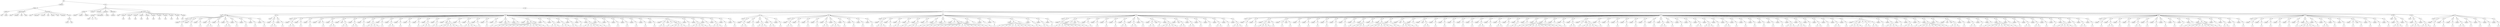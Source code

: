 digraph Tree {
	"t0" [label = "TEI"];
	"t1" [label = "teiHeader"];
	"t2" [label = "fileDesc"];
	"t3" [label = "titleStmt"];
	"t4" [label = "title"];
	"t5" [label = "author"];
	"t6" [label = "publicationStmt"];
	"t7" [label = "editor"];
	"t8" [label = "publisher"];
	"t9" [label = "idno"];
	"t10" [label = "rights"];
	"t11" [label = "SourceDesc"];
	"t12" [label = "genre"];
	"t13" [label = "inspiration"];
	"t14" [label = "structure"];
	"t15" [label = "type"];
	"t16" [label = "periode"];
	"t17" [label = "taille"];
	"t18" [label = "permalien"];
	"t19" [label = "sources"];
	"t20" [label = "source"];
	"t21" [label = "author"];
	"t22" [label = "text"];
	"t23" [label = "text"];
	"t24" [label = "front"];
	"t25" [label = "docTitle"];
	"t26" [label = "titlePart"];
	"t27" [label = "titlePart"];
	"t28" [label = "titlePart"];
	"t29" [label = "docDate"];
	"t30" [label = "docAuthor"];
	"t31" [label = "docImprint"];
	"t32" [label = "privilege"];
	"t33" [label = "head"];
	"t34" [label = "p"];
	"t35" [label = "p"];
	"t36" [label = "acheveImprime"];
	"t37" [label = "printer"];
	"t38" [label = "performance"];
	"t39" [label = "premiere"];
	"t40" [label = "castList"];
	"t41" [label = "head"];
	"t42" [label = "castItem"];
	"t43" [label = "role"];
	"t44" [label = "castItem"];
	"t45" [label = "role"];
	"t46" [label = "castItem"];
	"t47" [label = "role"];
	"t48" [label = "castItem"];
	"t49" [label = "role"];
	"t50" [label = "castItem"];
	"t51" [label = "role"];
	"t52" [label = "castItem"];
	"t53" [label = "role"];
	"t54" [label = "castItem"];
	"t55" [label = "role"];
	"t56" [label = "castItem"];
	"t57" [label = "role"];
	"t58" [label = "castItem"];
	"t59" [label = "role"];
	"t60" [label = "castItem"];
	"t61" [label = "role"];
	"t62" [label = "castItem"];
	"t63" [label = "role"];
	"t64" [label = "set"];
	"t65" [label = "body"];
	"t66" [label = "div1"];
	"t67" [label = "head"];
	"t68" [label = "div2"];
	"t69" [label = "head"];
	"t70" [label = "sp"];
	"t71" [label = "speaker"];
	"t72" [label = "p"];
	"t73" [label = "s"];
	"t74" [label = "sp"];
	"t75" [label = "speaker"];
	"t76" [label = "p"];
	"t77" [label = "s"];
	"t78" [label = "sp"];
	"t79" [label = "speaker"];
	"t80" [label = "p"];
	"t81" [label = "s"];
	"t82" [label = "sp"];
	"t83" [label = "speaker"];
	"t84" [label = "p"];
	"t85" [label = "s"];
	"t86" [label = "s"];
	"t87" [label = "sp"];
	"t88" [label = "speaker"];
	"t89" [label = "p"];
	"t90" [label = "s"];
	"t91" [label = "sp"];
	"t92" [label = "speaker"];
	"t93" [label = "p"];
	"t94" [label = "s"];
	"t95" [label = "s"];
	"t96" [label = "sp"];
	"t97" [label = "speaker"];
	"t98" [label = "p"];
	"t99" [label = "s"];
	"t100" [label = "sp"];
	"t101" [label = "speaker"];
	"t102" [label = "p"];
	"t103" [label = "s"];
	"t104" [label = "sp"];
	"t105" [label = "speaker"];
	"t106" [label = "p"];
	"t107" [label = "s"];
	"t108" [label = "sp"];
	"t109" [label = "speaker"];
	"t110" [label = "p"];
	"t111" [label = "s"];
	"t112" [label = "div2"];
	"t113" [label = "head"];
	"t114" [label = "sp"];
	"t115" [label = "speaker"];
	"t116" [label = "p"];
	"t117" [label = "s"];
	"t118" [label = "s"];
	"t119" [label = "sp"];
	"t120" [label = "speaker"];
	"t121" [label = "p"];
	"t122" [label = "s"];
	"t123" [label = "div2"];
	"t124" [label = "head"];
	"t125" [label = "sp"];
	"t126" [label = "speaker"];
	"t127" [label = "p"];
	"t128" [label = "s"];
	"t129" [label = "s"];
	"t130" [label = "sp"];
	"t131" [label = "speaker"];
	"t132" [label = "p"];
	"t133" [label = "s"];
	"t134" [label = "sp"];
	"t135" [label = "speaker"];
	"t136" [label = "p"];
	"t137" [label = "s"];
	"t138" [label = "sp"];
	"t139" [label = "speaker"];
	"t140" [label = "note"];
	"t141" [label = "p"];
	"t142" [label = "s"];
	"t143" [label = "sp"];
	"t144" [label = "speaker"];
	"t145" [label = "p"];
	"t146" [label = "s"];
	"t147" [label = "s"];
	"t148" [label = "sp"];
	"t149" [label = "speaker"];
	"t150" [label = "note"];
	"t151" [label = "p"];
	"t152" [label = "s"];
	"t153" [label = "s"];
	"t154" [label = "sp"];
	"t155" [label = "speaker"];
	"t156" [label = "p"];
	"t157" [label = "s"];
	"t158" [label = "s"];
	"t159" [label = "sp"];
	"t160" [label = "speaker"];
	"t161" [label = "p"];
	"t162" [label = "s"];
	"t163" [label = "sp"];
	"t164" [label = "speaker"];
	"t165" [label = "p"];
	"t166" [label = "s"];
	"t167" [label = "s"];
	"t168" [label = "s"];
	"t169" [label = "s"];
	"t170" [label = "sp"];
	"t171" [label = "speaker"];
	"t172" [label = "p"];
	"t173" [label = "s"];
	"t174" [label = "sp"];
	"t175" [label = "speaker"];
	"t176" [label = "p"];
	"t177" [label = "s"];
	"t178" [label = "s"];
	"t179" [label = "sp"];
	"t180" [label = "speaker"];
	"t181" [label = "p"];
	"t182" [label = "s"];
	"t183" [label = "sp"];
	"t184" [label = "speaker"];
	"t185" [label = "p"];
	"t186" [label = "s"];
	"t187" [label = "sp"];
	"t188" [label = "speaker"];
	"t189" [label = "p"];
	"t190" [label = "s"];
	"t191" [label = "sp"];
	"t192" [label = "speaker"];
	"t193" [label = "p"];
	"t194" [label = "s"];
	"t195" [label = "s"];
	"t196" [label = "s"];
	"t197" [label = "sp"];
	"t198" [label = "speaker"];
	"t199" [label = "p"];
	"t200" [label = "s"];
	"t201" [label = "s"];
	"t202" [label = "sp"];
	"t203" [label = "speaker"];
	"t204" [label = "note"];
	"t205" [label = "p"];
	"t206" [label = "s"];
	"t207" [label = "s"];
	"t208" [label = "s"];
	"t209" [label = "s"];
	"t210" [label = "s"];
	"t211" [label = "s"];
	"t212" [label = "sp"];
	"t213" [label = "speaker"];
	"t214" [label = "p"];
	"t215" [label = "s"];
	"t216" [label = "sp"];
	"t217" [label = "speaker"];
	"t218" [label = "p"];
	"t219" [label = "s"];
	"t220" [label = "s"];
	"t221" [label = "s"];
	"t222" [label = "s"];
	"t223" [label = "sp"];
	"t224" [label = "speaker"];
	"t225" [label = "p"];
	"t226" [label = "s"];
	"t227" [label = "sp"];
	"t228" [label = "speaker"];
	"t229" [label = "p"];
	"t230" [label = "s"];
	"t231" [label = "sp"];
	"t232" [label = "speaker"];
	"t233" [label = "p"];
	"t234" [label = "s"];
	"t235" [label = "sp"];
	"t236" [label = "speaker"];
	"t237" [label = "note"];
	"t238" [label = "p"];
	"t239" [label = "s"];
	"t240" [label = "s"];
	"t241" [label = "sp"];
	"t242" [label = "speaker"];
	"t243" [label = "p"];
	"t244" [label = "s"];
	"t245" [label = "s"];
	"t246" [label = "sp"];
	"t247" [label = "speaker"];
	"t248" [label = "note"];
	"t249" [label = "p"];
	"t250" [label = "s"];
	"t251" [label = "s"];
	"t252" [label = "s"];
	"t253" [label = "s"];
	"t254" [label = "s"];
	"t255" [label = "s"];
	"t256" [label = "s"];
	"t257" [label = "s"];
	"t258" [label = "s"];
	"t259" [label = "s"];
	"t260" [label = "s"];
	"t261" [label = "note"];
	"t262" [label = "sp"];
	"t263" [label = "speaker"];
	"t264" [label = "p"];
	"t265" [label = "s"];
	"t266" [label = "sp"];
	"t267" [label = "speaker"];
	"t268" [label = "p"];
	"t269" [label = "s"];
	"t270" [label = "s"];
	"t271" [label = "s"];
	"t272" [label = "sp"];
	"t273" [label = "speaker"];
	"t274" [label = "p"];
	"t275" [label = "s"];
	"t276" [label = "s"];
	"t277" [label = "s"];
	"t278" [label = "sp"];
	"t279" [label = "speaker"];
	"t280" [label = "p"];
	"t281" [label = "s"];
	"t282" [label = "s"];
	"t283" [label = "sp"];
	"t284" [label = "speaker"];
	"t285" [label = "p"];
	"t286" [label = "s"];
	"t287" [label = "sp"];
	"t288" [label = "speaker"];
	"t289" [label = "p"];
	"t290" [label = "s"];
	"t291" [label = "s"];
	"t292" [label = "s"];
	"t293" [label = "s"];
	"t294" [label = "s"];
	"t295" [label = "s"];
	"t296" [label = "sp"];
	"t297" [label = "speaker"];
	"t298" [label = "p"];
	"t299" [label = "s"];
	"t300" [label = "sp"];
	"t301" [label = "speaker"];
	"t302" [label = "p"];
	"t303" [label = "s"];
	"t304" [label = "sp"];
	"t305" [label = "speaker"];
	"t306" [label = "p"];
	"t307" [label = "s"];
	"t308" [label = "sp"];
	"t309" [label = "speaker"];
	"t310" [label = "p"];
	"t311" [label = "s"];
	"t312" [label = "sp"];
	"t313" [label = "speaker"];
	"t314" [label = "p"];
	"t315" [label = "s"];
	"t316" [label = "sp"];
	"t317" [label = "speaker"];
	"t318" [label = "p"];
	"t319" [label = "s"];
	"t320" [label = "sp"];
	"t321" [label = "speaker"];
	"t322" [label = "p"];
	"t323" [label = "s"];
	"t324" [label = "sp"];
	"t325" [label = "speaker"];
	"t326" [label = "p"];
	"t327" [label = "s"];
	"t328" [label = "s"];
	"t329" [label = "stage"];
	"t330" [label = "p"];
	"t331" [label = "s"];
	"t332" [label = "stage"];
	"t333" [label = "p"];
	"t334" [label = "s"];
	"t335" [label = "s"];
	"t336" [label = "s"];
	"t337" [label = "s"];
	"t338" [label = "s"];
	"t339" [label = "sp"];
	"t340" [label = "speaker"];
	"t341" [label = "p"];
	"t342" [label = "s"];
	"t343" [label = "sp"];
	"t344" [label = "speaker"];
	"t345" [label = "p"];
	"t346" [label = "s"];
	"t347" [label = "s"];
	"t348" [label = "s"];
	"t349" [label = "s"];
	"t350" [label = "s"];
	"t351" [label = "sp"];
	"t352" [label = "speaker"];
	"t353" [label = "p"];
	"t354" [label = "s"];
	"t355" [label = "sp"];
	"t356" [label = "speaker"];
	"t357" [label = "p"];
	"t358" [label = "s"];
	"t359" [label = "s"];
	"t360" [label = "s"];
	"t361" [label = "sp"];
	"t362" [label = "speaker"];
	"t363" [label = "p"];
	"t364" [label = "s"];
	"t365" [label = "sp"];
	"t366" [label = "speaker"];
	"t367" [label = "p"];
	"t368" [label = "s"];
	"t369" [label = "div2"];
	"t370" [label = "head"];
	"t371" [label = "sp"];
	"t372" [label = "speaker"];
	"t373" [label = "p"];
	"t374" [label = "s"];
	"t375" [label = "s"];
	"t376" [label = "sp"];
	"t377" [label = "speaker"];
	"t378" [label = "p"];
	"t379" [label = "s"];
	"t380" [label = "sp"];
	"t381" [label = "speaker"];
	"t382" [label = "p"];
	"t383" [label = "s"];
	"t384" [label = "s"];
	"t385" [label = "s"];
	"t386" [label = "sp"];
	"t387" [label = "speaker"];
	"t388" [label = "p"];
	"t389" [label = "s"];
	"t390" [label = "s"];
	"t391" [label = "sp"];
	"t392" [label = "speaker"];
	"t393" [label = "p"];
	"t394" [label = "s"];
	"t395" [label = "div2"];
	"t396" [label = "head"];
	"t397" [label = "sp"];
	"t398" [label = "speaker"];
	"t399" [label = "p"];
	"t400" [label = "s"];
	"t401" [label = "s"];
	"t402" [label = "sp"];
	"t403" [label = "speaker"];
	"t404" [label = "p"];
	"t405" [label = "s"];
	"t406" [label = "sp"];
	"t407" [label = "speaker"];
	"t408" [label = "p"];
	"t409" [label = "s"];
	"t410" [label = "sp"];
	"t411" [label = "speaker"];
	"t412" [label = "p"];
	"t413" [label = "s"];
	"t414" [label = "sp"];
	"t415" [label = "speaker"];
	"t416" [label = "p"];
	"t417" [label = "s"];
	"t418" [label = "s"];
	"t419" [label = "sp"];
	"t420" [label = "speaker"];
	"t421" [label = "p"];
	"t422" [label = "s"];
	"t423" [label = "s"];
	"t424" [label = "s"];
	"t425" [label = "sp"];
	"t426" [label = "speaker"];
	"t427" [label = "p"];
	"t428" [label = "s"];
	"t429" [label = "sp"];
	"t430" [label = "speaker"];
	"t431" [label = "p"];
	"t432" [label = "s"];
	"t433" [label = "sp"];
	"t434" [label = "speaker"];
	"t435" [label = "p"];
	"t436" [label = "s"];
	"t437" [label = "sp"];
	"t438" [label = "speaker"];
	"t439" [label = "p"];
	"t440" [label = "s"];
	"t441" [label = "div2"];
	"t442" [label = "head"];
	"t443" [label = "sp"];
	"t444" [label = "speaker"];
	"t445" [label = "p"];
	"t446" [label = "s"];
	"t447" [label = "s"];
	"t448" [label = "s"];
	"t449" [label = "sp"];
	"t450" [label = "speaker"];
	"t451" [label = "p"];
	"t452" [label = "s"];
	"t453" [label = "sp"];
	"t454" [label = "speaker"];
	"t455" [label = "p"];
	"t456" [label = "s"];
	"t457" [label = "s"];
	"t458" [label = "sp"];
	"t459" [label = "speaker"];
	"t460" [label = "p"];
	"t461" [label = "s"];
	"t462" [label = "s"];
	"t463" [label = "sp"];
	"t464" [label = "speaker"];
	"t465" [label = "p"];
	"t466" [label = "s"];
	"t467" [label = "s"];
	"t468" [label = "s"];
	"t469" [label = "sp"];
	"t470" [label = "speaker"];
	"t471" [label = "p"];
	"t472" [label = "s"];
	"t473" [label = "sp"];
	"t474" [label = "speaker"];
	"t475" [label = "p"];
	"t476" [label = "s"];
	"t477" [label = "s"];
	"t478" [label = "sp"];
	"t479" [label = "speaker"];
	"t480" [label = "p"];
	"t481" [label = "s"];
	"t482" [label = "s"];
	"t483" [label = "sp"];
	"t484" [label = "speaker"];
	"t485" [label = "p"];
	"t486" [label = "s"];
	"t487" [label = "stage"];
	"t488" [label = "p"];
	"t489" [label = "s"];
	"t490" [label = "s"];
	"t491" [label = "s"];
	"t492" [label = "s"];
	"t493" [label = "s"];
	"t494" [label = "s"];
	"t495" [label = "s"];
	"t496" [label = "s"];
	"t497" [label = "s"];
	"t498" [label = "s"];
	"t499" [label = "s"];
	"t500" [label = "s"];
	"t501" [label = "s"];
	"t502" [label = "sp"];
	"t503" [label = "speaker"];
	"t504" [label = "p"];
	"t505" [label = "s"];
	"t506" [label = "sp"];
	"t507" [label = "speaker"];
	"t508" [label = "p"];
	"t509" [label = "s"];
	"t510" [label = "sp"];
	"t511" [label = "speaker"];
	"t512" [label = "p"];
	"t513" [label = "s"];
	"t514" [label = "sp"];
	"t515" [label = "speaker"];
	"t516" [label = "p"];
	"t517" [label = "s"];
	"t518" [label = "s"];
	"t519" [label = "s"];
	"t520" [label = "s"];
	"t521" [label = "s"];
	"t522" [label = "s"];
	"t523" [label = "s"];
	"t524" [label = "s"];
	"t525" [label = "s"];
	"t526" [label = "s"];
	"t527" [label = "p"];
	"t528" [label = "s"];
	"t529" [label = "sp"];
	"t530" [label = "speaker"];
	"t531" [label = "p"];
	"t532" [label = "s"];
	"t533" [label = "s"];
	"t534" [label = "sp"];
	"t535" [label = "speaker"];
	"t536" [label = "p"];
	"t537" [label = "s"];
	"t538" [label = "s"];
	"t539" [label = "sp"];
	"t540" [label = "speaker"];
	"t541" [label = "p"];
	"t542" [label = "s"];
	"t543" [label = "div2"];
	"t544" [label = "head"];
	"t545" [label = "sp"];
	"t546" [label = "speaker"];
	"t547" [label = "p"];
	"t548" [label = "s"];
	"t549" [label = "s"];
	"t550" [label = "s"];
	"t551" [label = "s"];
	"t552" [label = "s"];
	"t553" [label = "s"];
	"t554" [label = "s"];
	"t555" [label = "s"];
	"t556" [label = "sp"];
	"t557" [label = "speaker"];
	"t558" [label = "p"];
	"t559" [label = "s"];
	"t560" [label = "stage"];
	"t561" [label = "p"];
	"t562" [label = "s"];
	"t563" [label = "sp"];
	"t564" [label = "speaker"];
	"t565" [label = "p"];
	"t566" [label = "s"];
	"t567" [label = "sp"];
	"t568" [label = "speaker"];
	"t569" [label = "p"];
	"t570" [label = "s"];
	"t571" [label = "sp"];
	"t572" [label = "speaker"];
	"t573" [label = "p"];
	"t574" [label = "s"];
	"t575" [label = "sp"];
	"t576" [label = "speaker"];
	"t577" [label = "p"];
	"t578" [label = "s"];
	"t579" [label = "sp"];
	"t580" [label = "speaker"];
	"t581" [label = "p"];
	"t582" [label = "s"];
	"t583" [label = "s"];
	"t584" [label = "sp"];
	"t585" [label = "speaker"];
	"t586" [label = "p"];
	"t587" [label = "s"];
	"t588" [label = "s"];
	"t589" [label = "sp"];
	"t590" [label = "speaker"];
	"t591" [label = "p"];
	"t592" [label = "s"];
	"t593" [label = "sp"];
	"t594" [label = "speaker"];
	"t595" [label = "p"];
	"t596" [label = "s"];
	"t597" [label = "s"];
	"t598" [label = "stage"];
	"t599" [label = "p"];
	"t600" [label = "s"];
	"t601" [label = "sp"];
	"t602" [label = "speaker"];
	"t603" [label = "p"];
	"t604" [label = "s"];
	"t605" [label = "s"];
	"t606" [label = "s"];
	"t607" [label = "s"];
	"t608" [label = "s"];
	"t609" [label = "sp"];
	"t610" [label = "speaker"];
	"t611" [label = "note"];
	"t612" [label = "p"];
	"t613" [label = "s"];
	"t614" [label = "s"];
	"t615" [label = "sp"];
	"t616" [label = "speaker"];
	"t617" [label = "p"];
	"t618" [label = "s"];
	"t619" [label = "s"];
	"t620" [label = "sp"];
	"t621" [label = "speaker"];
	"t622" [label = "p"];
	"t623" [label = "s"];
	"t624" [label = "sp"];
	"t625" [label = "speaker"];
	"t626" [label = "p"];
	"t627" [label = "s"];
	"t628" [label = "sp"];
	"t629" [label = "speaker"];
	"t630" [label = "p"];
	"t631" [label = "s"];
	"t632" [label = "s"];
	"t633" [label = "sp"];
	"t634" [label = "speaker"];
	"t635" [label = "p"];
	"t636" [label = "s"];
	"t637" [label = "sp"];
	"t638" [label = "speaker"];
	"t639" [label = "p"];
	"t640" [label = "s"];
	"t641" [label = "s"];
	"t642" [label = "s"];
	"t643" [label = "div2"];
	"t644" [label = "head"];
	"t645" [label = "sp"];
	"t646" [label = "speaker"];
	"t647" [label = "p"];
	"t648" [label = "s"];
	"t649" [label = "sp"];
	"t650" [label = "speaker"];
	"t651" [label = "p"];
	"t652" [label = "s"];
	"t653" [label = "sp"];
	"t654" [label = "speaker"];
	"t655" [label = "p"];
	"t656" [label = "s"];
	"t657" [label = "s"];
	"t658" [label = "s"];
	"t659" [label = "s"];
	"t660" [label = "stage"];
	"t661" [label = "p"];
	"t662" [label = "s"];
	"t663" [label = "sp"];
	"t664" [label = "speaker"];
	"t665" [label = "p"];
	"t666" [label = "s"];
	"t667" [label = "stage"];
	"t668" [label = "p"];
	"t669" [label = "s"];
	"t670" [label = "sp"];
	"t671" [label = "speaker"];
	"t672" [label = "p"];
	"t673" [label = "s"];
	"t674" [label = "sp"];
	"t675" [label = "speaker"];
	"t676" [label = "p"];
	"t677" [label = "s"];
	"t678" [label = "sp"];
	"t679" [label = "speaker"];
	"t680" [label = "p"];
	"t681" [label = "s"];
	"t682" [label = "sp"];
	"t683" [label = "speaker"];
	"t684" [label = "p"];
	"t685" [label = "s"];
	"t686" [label = "sp"];
	"t687" [label = "speaker"];
	"t688" [label = "p"];
	"t689" [label = "s"];
	"t690" [label = "sp"];
	"t691" [label = "speaker"];
	"t692" [label = "p"];
	"t693" [label = "s"];
	"t694" [label = "sp"];
	"t695" [label = "speaker"];
	"t696" [label = "p"];
	"t697" [label = "s"];
	"t698" [label = "sp"];
	"t699" [label = "speaker"];
	"t700" [label = "p"];
	"t701" [label = "s"];
	"t702" [label = "s"];
	"t703" [label = "s"];
	"t704" [label = "s"];
	"t705" [label = "sp"];
	"t706" [label = "speaker"];
	"t707" [label = "p"];
	"t708" [label = "s"];
	"t709" [label = "sp"];
	"t710" [label = "speaker"];
	"t711" [label = "p"];
	"t712" [label = "s"];
	"t713" [label = "s"];
	"t714" [label = "s"];
	"t715" [label = "s"];
	"t716" [label = "s"];
	"t717" [label = "s"];
	"t718" [label = "s"];
	"t719" [label = "sp"];
	"t720" [label = "speaker"];
	"t721" [label = "p"];
	"t722" [label = "s"];
	"t723" [label = "s"];
	"t724" [label = "sp"];
	"t725" [label = "speaker"];
	"t726" [label = "note"];
	"t727" [label = "p"];
	"t728" [label = "s"];
	"t729" [label = "s"];
	"t730" [label = "s"];
	"t731" [label = "s"];
	"t732" [label = "sp"];
	"t733" [label = "speaker"];
	"t734" [label = "p"];
	"t735" [label = "s"];
	"t736" [label = "sp"];
	"t737" [label = "speaker"];
	"t738" [label = "note"];
	"t739" [label = "p"];
	"t740" [label = "s"];
	"t741" [label = "s"];
	"t742" [label = "sp"];
	"t743" [label = "speaker"];
	"t744" [label = "p"];
	"t745" [label = "s"];
	"t746" [label = "sp"];
	"t747" [label = "speaker"];
	"t748" [label = "p"];
	"t749" [label = "s"];
	"t750" [label = "sp"];
	"t751" [label = "speaker"];
	"t752" [label = "p"];
	"t753" [label = "s"];
	"t754" [label = "sp"];
	"t755" [label = "speaker"];
	"t756" [label = "p"];
	"t757" [label = "s"];
	"t758" [label = "sp"];
	"t759" [label = "speaker"];
	"t760" [label = "p"];
	"t761" [label = "s"];
	"t762" [label = "sp"];
	"t763" [label = "speaker"];
	"t764" [label = "p"];
	"t765" [label = "s"];
	"t766" [label = "s"];
	"t767" [label = "sp"];
	"t768" [label = "speaker"];
	"t769" [label = "p"];
	"t770" [label = "s"];
	"t771" [label = "sp"];
	"t772" [label = "speaker"];
	"t773" [label = "p"];
	"t774" [label = "s"];
	"t775" [label = "s"];
	"t776" [label = "sp"];
	"t777" [label = "speaker"];
	"t778" [label = "p"];
	"t779" [label = "s"];
	"t780" [label = "sp"];
	"t781" [label = "speaker"];
	"t782" [label = "p"];
	"t783" [label = "s"];
	"t784" [label = "s"];
	"t785" [label = "sp"];
	"t786" [label = "speaker"];
	"t787" [label = "p"];
	"t788" [label = "s"];
	"t789" [label = "sp"];
	"t790" [label = "speaker"];
	"t791" [label = "p"];
	"t792" [label = "s"];
	"t793" [label = "s"];
	"t794" [label = "s"];
	"t795" [label = "s"];
	"t796" [label = "s"];
	"t797" [label = "s"];
	"t798" [label = "s"];
	"t799" [label = "s"];
	"t800" [label = "s"];
	"t801" [label = "s"];
	"t802" [label = "sp"];
	"t803" [label = "speaker"];
	"t804" [label = "p"];
	"t805" [label = "s"];
	"t806" [label = "sp"];
	"t807" [label = "speaker"];
	"t808" [label = "p"];
	"t809" [label = "s"];
	"t810" [label = "sp"];
	"t811" [label = "speaker"];
	"t812" [label = "p"];
	"t813" [label = "s"];
	"t814" [label = "sp"];
	"t815" [label = "speaker"];
	"t816" [label = "p"];
	"t817" [label = "s"];
	"t818" [label = "s"];
	"t819" [label = "sp"];
	"t820" [label = "speaker"];
	"t821" [label = "p"];
	"t822" [label = "s"];
	"t823" [label = "stage"];
	"t824" [label = "p"];
	"t825" [label = "s"];
	"t826" [label = "s"];
	"t827" [label = "s"];
	"t828" [label = "s"];
	"t829" [label = "s"];
	"t830" [label = "sp"];
	"t831" [label = "speaker"];
	"t832" [label = "p"];
	"t833" [label = "s"];
	"t834" [label = "sp"];
	"t835" [label = "speaker"];
	"t836" [label = "p"];
	"t837" [label = "s"];
	"t838" [label = "sp"];
	"t839" [label = "speaker"];
	"t840" [label = "p"];
	"t841" [label = "s"];
	"t842" [label = "sp"];
	"t843" [label = "speaker"];
	"t844" [label = "p"];
	"t845" [label = "s"];
	"t846" [label = "sp"];
	"t847" [label = "speaker"];
	"t848" [label = "p"];
	"t849" [label = "s"];
	"t850" [label = "sp"];
	"t851" [label = "speaker"];
	"t852" [label = "p"];
	"t853" [label = "s"];
	"t854" [label = "sp"];
	"t855" [label = "speaker"];
	"t856" [label = "p"];
	"t857" [label = "s"];
	"t858" [label = "sp"];
	"t859" [label = "speaker"];
	"t860" [label = "p"];
	"t861" [label = "s"];
	"t862" [label = "s"];
	"t863" [label = "sp"];
	"t864" [label = "speaker"];
	"t865" [label = "p"];
	"t866" [label = "s"];
	"t867" [label = "sp"];
	"t868" [label = "speaker"];
	"t869" [label = "p"];
	"t870" [label = "s"];
	"t871" [label = "sp"];
	"t872" [label = "speaker"];
	"t873" [label = "p"];
	"t874" [label = "s"];
	"t875" [label = "sp"];
	"t876" [label = "speaker"];
	"t877" [label = "p"];
	"t878" [label = "s"];
	"t879" [label = "s"];
	"t880" [label = "sp"];
	"t881" [label = "speaker"];
	"t882" [label = "p"];
	"t883" [label = "s"];
	"t884" [label = "s"];
	"t885" [label = "s"];
	"t886" [label = "sp"];
	"t887" [label = "speaker"];
	"t888" [label = "p"];
	"t889" [label = "s"];
	"t890" [label = "sp"];
	"t891" [label = "speaker"];
	"t892" [label = "p"];
	"t893" [label = "s"];
	"t894" [label = "s"];
	"t895" [label = "sp"];
	"t896" [label = "speaker"];
	"t897" [label = "p"];
	"t898" [label = "s"];
	"t899" [label = "sp"];
	"t900" [label = "speaker"];
	"t901" [label = "p"];
	"t902" [label = "s"];
	"t903" [label = "sp"];
	"t904" [label = "speaker"];
	"t905" [label = "p"];
	"t906" [label = "s"];
	"t907" [label = "sp"];
	"t908" [label = "speaker"];
	"t909" [label = "p"];
	"t910" [label = "s"];
	"t911" [label = "sp"];
	"t912" [label = "speaker"];
	"t913" [label = "p"];
	"t914" [label = "s"];
	"t915" [label = "sp"];
	"t916" [label = "speaker"];
	"t917" [label = "p"];
	"t918" [label = "s"];
	"t919" [label = "sp"];
	"t920" [label = "speaker"];
	"t921" [label = "p"];
	"t922" [label = "s"];
	"t923" [label = "s"];
	"t924" [label = "s"];
	"t925" [label = "sp"];
	"t926" [label = "speaker"];
	"t927" [label = "p"];
	"t928" [label = "s"];
	"t929" [label = "s"];
	"t930" [label = "s"];
	"t931" [label = "sp"];
	"t932" [label = "speaker"];
	"t933" [label = "p"];
	"t934" [label = "s"];
	"t935" [label = "sp"];
	"t936" [label = "speaker"];
	"t937" [label = "p"];
	"t938" [label = "s"];
	"t939" [label = "s"];
	"t940" [label = "sp"];
	"t941" [label = "speaker"];
	"t942" [label = "p"];
	"t943" [label = "s"];
	"t944" [label = "sp"];
	"t945" [label = "speaker"];
	"t946" [label = "p"];
	"t947" [label = "s"];
	"t948" [label = "s"];
	"t949" [label = "sp"];
	"t950" [label = "speaker"];
	"t951" [label = "p"];
	"t952" [label = "s"];
	"t953" [label = "sp"];
	"t954" [label = "speaker"];
	"t955" [label = "p"];
	"t956" [label = "s"];
	"t957" [label = "s"];
	"t958" [label = "s"];
	"t959" [label = "s"];
	"t960" [label = "note"];
	"t961" [label = "l"];
	"t962" [label = "p"];
	"t963" [label = "s"];
	"t964" [label = "s"];
	"t965" [label = "l"];
	"t966" [label = "p"];
	"t967" [label = "s"];
	"t968" [label = "s"];
	"t969" [label = "sp"];
	"t970" [label = "speaker"];
	"t971" [label = "p"];
	"t972" [label = "s"];
	"t973" [label = "sp"];
	"t974" [label = "speaker"];
	"t975" [label = "p"];
	"t976" [label = "s"];
	"t977" [label = "s"];
	"t978" [label = "s"];
	"t979" [label = "s"];
	"t980" [label = "sp"];
	"t981" [label = "speaker"];
	"t982" [label = "p"];
	"t983" [label = "s"];
	"t984" [label = "sp"];
	"t985" [label = "speaker"];
	"t986" [label = "p"];
	"t987" [label = "s"];
	"t988" [label = "s"];
	"t989" [label = "s"];
	"t990" [label = "sp"];
	"t991" [label = "speaker"];
	"t992" [label = "p"];
	"t993" [label = "s"];
	"t994" [label = "sp"];
	"t995" [label = "speaker"];
	"t996" [label = "p"];
	"t997" [label = "s"];
	"t998" [label = "s"];
	"t999" [label = "s"];
	"t1000" [label = "s"];
	"t1001" [label = "s"];
	"t1002" [label = "s"];
	"t1003" [label = "s"];
	"t1004" [label = "s"];
	"t1005" [label = "sp"];
	"t1006" [label = "speaker"];
	"t1007" [label = "p"];
	"t1008" [label = "s"];
	"t1009" [label = "sp"];
	"t1010" [label = "speaker"];
	"t1011" [label = "note"];
	"t1012" [label = "note"];
	"t1013" [label = "p"];
	"t1014" [label = "s"];
	"t1015" [label = "s"];
	"t1016" [label = "s"];
	"t1017" [label = "sp"];
	"t1018" [label = "speaker"];
	"t1019" [label = "p"];
	"t1020" [label = "s"];
	"t1021" [label = "sp"];
	"t1022" [label = "speaker"];
	"t1023" [label = "p"];
	"t1024" [label = "s"];
	"t1025" [label = "s"];
	"t1026" [label = "sp"];
	"t1027" [label = "speaker"];
	"t1028" [label = "p"];
	"t1029" [label = "s"];
	"t1030" [label = "sp"];
	"t1031" [label = "speaker"];
	"t1032" [label = "p"];
	"t1033" [label = "s"];
	"t1034" [label = "sp"];
	"t1035" [label = "speaker"];
	"t1036" [label = "p"];
	"t1037" [label = "s"];
	"t1038" [label = "s"];
	"t1039" [label = "s"];
	"t1040" [label = "s"];
	"t1041" [label = "s"];
	"t1042" [label = "s"];
	"t1043" [label = "s"];
	"t1044" [label = "s"];
	"t1045" [label = "sp"];
	"t1046" [label = "speaker"];
	"t1047" [label = "p"];
	"t1048" [label = "s"];
	"t1049" [label = "sp"];
	"t1050" [label = "speaker"];
	"t1051" [label = "p"];
	"t1052" [label = "s"];
	"t1053" [label = "sp"];
	"t1054" [label = "speaker"];
	"t1055" [label = "p"];
	"t1056" [label = "s"];
	"t1057" [label = "s"];
	"t1058" [label = "sp"];
	"t1059" [label = "speaker"];
	"t1060" [label = "p"];
	"t1061" [label = "s"];
	"t1062" [label = "s"];
	"t1063" [label = "sp"];
	"t1064" [label = "speaker"];
	"t1065" [label = "p"];
	"t1066" [label = "s"];
	"t1067" [label = "sp"];
	"t1068" [label = "speaker"];
	"t1069" [label = "p"];
	"t1070" [label = "s"];
	"t1071" [label = "sp"];
	"t1072" [label = "speaker"];
	"t1073" [label = "p"];
	"t1074" [label = "s"];
	"t1075" [label = "s"];
	"t1076" [label = "s"];
	"t1077" [label = "s"];
	"t1078" [label = "s"];
	"t1079" [label = "sp"];
	"t1080" [label = "speaker"];
	"t1081" [label = "p"];
	"t1082" [label = "s"];
	"t1083" [label = "sp"];
	"t1084" [label = "speaker"];
	"t1085" [label = "p"];
	"t1086" [label = "s"];
	"t1087" [label = "s"];
	"t1088" [label = "sp"];
	"t1089" [label = "speaker"];
	"t1090" [label = "p"];
	"t1091" [label = "s"];
	"t1092" [label = "div2"];
	"t1093" [label = "head"];
	"t1094" [label = "sp"];
	"t1095" [label = "speaker"];
	"t1096" [label = "p"];
	"t1097" [label = "s"];
	"t1098" [label = "sp"];
	"t1099" [label = "speaker"];
	"t1100" [label = "p"];
	"t1101" [label = "s"];
	"t1102" [label = "s"];
	"t1103" [label = "sp"];
	"t1104" [label = "speaker"];
	"t1105" [label = "p"];
	"t1106" [label = "s"];
	"t1107" [label = "sp"];
	"t1108" [label = "speaker"];
	"t1109" [label = "p"];
	"t1110" [label = "s"];
	"t1111" [label = "sp"];
	"t1112" [label = "speaker"];
	"t1113" [label = "p"];
	"t1114" [label = "s"];
	"t1115" [label = "s"];
	"t1116" [label = "sp"];
	"t1117" [label = "speaker"];
	"t1118" [label = "p"];
	"t1119" [label = "s"];
	"t1120" [label = "sp"];
	"t1121" [label = "speaker"];
	"t1122" [label = "p"];
	"t1123" [label = "s"];
	"t1124" [label = "sp"];
	"t1125" [label = "speaker"];
	"t1126" [label = "p"];
	"t1127" [label = "s"];
	"t1128" [label = "sp"];
	"t1129" [label = "speaker"];
	"t1130" [label = "p"];
	"t1131" [label = "s"];
	"t1132" [label = "sp"];
	"t1133" [label = "speaker"];
	"t1134" [label = "p"];
	"t1135" [label = "s"];
	"t1136" [label = "sp"];
	"t1137" [label = "speaker"];
	"t1138" [label = "p"];
	"t1139" [label = "s"];
	"t1140" [label = "sp"];
	"t1141" [label = "speaker"];
	"t1142" [label = "p"];
	"t1143" [label = "s"];
	"t1144" [label = "s"];
	"t1145" [label = "s"];
	"t1146" [label = "s"];
	"t1147" [label = "s"];
	"t1148" [label = "s"];
	"t1149" [label = "s"];
	"t1150" [label = "s"];
	"t1151" [label = "s"];
	"t1152" [label = "stage"];
	"t1153" [label = "sp"];
	"t1154" [label = "speaker"];
	"t1155" [label = "p"];
	"t1156" [label = "s"];
	"t1157" [label = "sp"];
	"t1158" [label = "speaker"];
	"t1159" [label = "p"];
	"t1160" [label = "s"];
	"t1161" [label = "s"];
	"t1162" [label = "sp"];
	"t1163" [label = "speaker"];
	"t1164" [label = "p"];
	"t1165" [label = "s"];
	"t1166" [label = "sp"];
	"t1167" [label = "speaker"];
	"t1168" [label = "p"];
	"t1169" [label = "s"];
	"t1170" [label = "div2"];
	"t1171" [label = "head"];
	"t1172" [label = "sp"];
	"t1173" [label = "speaker"];
	"t1174" [label = "p"];
	"t1175" [label = "s"];
	"t1176" [label = "sp"];
	"t1177" [label = "speaker"];
	"t1178" [label = "p"];
	"t1179" [label = "s"];
	"t1180" [label = "sp"];
	"t1181" [label = "speaker"];
	"t1182" [label = "p"];
	"t1183" [label = "s"];
	"t1184" [label = "sp"];
	"t1185" [label = "speaker"];
	"t1186" [label = "p"];
	"t1187" [label = "s"];
	"t1188" [label = "sp"];
	"t1189" [label = "speaker"];
	"t1190" [label = "p"];
	"t1191" [label = "s"];
	"t1192" [label = "sp"];
	"t1193" [label = "speaker"];
	"t1194" [label = "p"];
	"t1195" [label = "s"];
	"t1196" [label = "sp"];
	"t1197" [label = "speaker"];
	"t1198" [label = "p"];
	"t1199" [label = "s"];
	"t1200" [label = "s"];
	"t1201" [label = "s"];
	"t1202" [label = "s"];
	"t1203" [label = "s"];
	"t1204" [label = "sp"];
	"t1205" [label = "speaker"];
	"t1206" [label = "p"];
	"t1207" [label = "s"];
	"t1208" [label = "sp"];
	"t1209" [label = "speaker"];
	"t1210" [label = "p"];
	"t1211" [label = "s"];
	"t1212" [label = "s"];
	"t1213" [label = "sp"];
	"t1214" [label = "speaker"];
	"t1215" [label = "p"];
	"t1216" [label = "s"];
	"t1217" [label = "sp"];
	"t1218" [label = "speaker"];
	"t1219" [label = "p"];
	"t1220" [label = "s"];
	"t1221" [label = "sp"];
	"t1222" [label = "speaker"];
	"t1223" [label = "p"];
	"t1224" [label = "s"];
	"t1225" [label = "stage"];
	"t1226" [label = "p"];
	"t1227" [label = "s"];
	"t1228" [label = "sp"];
	"t1229" [label = "speaker"];
	"t1230" [label = "p"];
	"t1231" [label = "s"];
	"t1232" [label = "sp"];
	"t1233" [label = "speaker"];
	"t1234" [label = "p"];
	"t1235" [label = "s"];
	"t1236" [label = "sp"];
	"t1237" [label = "speaker"];
	"t1238" [label = "p"];
	"t1239" [label = "s"];
	"t1240" [label = "div2"];
	"t1241" [label = "head"];
	"t1242" [label = "sp"];
	"t1243" [label = "speaker"];
	"t1244" [label = "p"];
	"t1245" [label = "s"];
	"t1246" [label = "s"];
	"t1247" [label = "s"];
	"t1248" [label = "sp"];
	"t1249" [label = "speaker"];
	"t1250" [label = "p"];
	"t1251" [label = "s"];
	"t1252" [label = "div2"];
	"t1253" [label = "head"];
	"t1254" [label = "sp"];
	"t1255" [label = "speaker"];
	"t1256" [label = "p"];
	"t1257" [label = "s"];
	"t1258" [label = "s"];
	"t1259" [label = "s"];
	"t1260" [label = "sp"];
	"t1261" [label = "speaker"];
	"t1262" [label = "p"];
	"t1263" [label = "s"];
	"t1264" [label = "s"];
	"t1265" [label = "s"];
	"t1266" [label = "div2"];
	"t1267" [label = "head"];
	"t1268" [label = "sp"];
	"t1269" [label = "speaker"];
	"t1270" [label = "p"];
	"t1271" [label = "s"];
	"t1272" [label = "sp"];
	"t1273" [label = "speaker"];
	"t1274" [label = "p"];
	"t1275" [label = "s"];
	"t1276" [label = "sp"];
	"t1277" [label = "speaker"];
	"t1278" [label = "p"];
	"t1279" [label = "s"];
	"t1280" [label = "sp"];
	"t1281" [label = "speaker"];
	"t1282" [label = "p"];
	"t1283" [label = "s"];
	"t1284" [label = "s"];
	"t1285" [label = "sp"];
	"t1286" [label = "speaker"];
	"t1287" [label = "p"];
	"t1288" [label = "s"];
	"t1289" [label = "sp"];
	"t1290" [label = "speaker"];
	"t1291" [label = "p"];
	"t1292" [label = "s"];
	"t1293" [label = "sp"];
	"t1294" [label = "speaker"];
	"t1295" [label = "p"];
	"t1296" [label = "s"];
	"t1297" [label = "sp"];
	"t1298" [label = "speaker"];
	"t1299" [label = "p"];
	"t1300" [label = "s"];
	"t0" -> "t1";
	"t1" -> "t2";
	"t2" -> "t3";
	"t3" -> "t4";
	"t3" -> "t5";
	"t2" -> "t6";
	"t6" -> "t7";
	"t6" -> "t8";
	"t6" -> "t9";
	"t6" -> "t10";
	"t2" -> "t11";
	"t11" -> "t12";
	"t11" -> "t13";
	"t11" -> "t14";
	"t11" -> "t15";
	"t11" -> "t16";
	"t11" -> "t17";
	"t11" -> "t18";
	"t11" -> "t19";
	"t19" -> "t20";
	"t20" -> "t21";
	"t20" -> "t22";
	"t0" -> "t23";
	"t23" -> "t24";
	"t24" -> "t25";
	"t25" -> "t26";
	"t25" -> "t27";
	"t25" -> "t28";
	"t24" -> "t29";
	"t24" -> "t30";
	"t24" -> "t31";
	"t31" -> "t32";
	"t32" -> "t33";
	"t32" -> "t34";
	"t32" -> "t35";
	"t31" -> "t36";
	"t31" -> "t37";
	"t24" -> "t38";
	"t38" -> "t39";
	"t24" -> "t40";
	"t40" -> "t41";
	"t40" -> "t42";
	"t42" -> "t43";
	"t40" -> "t44";
	"t44" -> "t45";
	"t40" -> "t46";
	"t46" -> "t47";
	"t40" -> "t48";
	"t48" -> "t49";
	"t40" -> "t50";
	"t50" -> "t51";
	"t40" -> "t52";
	"t52" -> "t53";
	"t40" -> "t54";
	"t54" -> "t55";
	"t40" -> "t56";
	"t56" -> "t57";
	"t40" -> "t58";
	"t58" -> "t59";
	"t40" -> "t60";
	"t60" -> "t61";
	"t40" -> "t62";
	"t62" -> "t63";
	"t24" -> "t64";
	"t23" -> "t65";
	"t65" -> "t66";
	"t66" -> "t67";
	"t66" -> "t68";
	"t68" -> "t69";
	"t68" -> "t70";
	"t70" -> "t71";
	"t70" -> "t72";
	"t72" -> "t73";
	"t68" -> "t74";
	"t74" -> "t75";
	"t74" -> "t76";
	"t76" -> "t77";
	"t68" -> "t78";
	"t78" -> "t79";
	"t78" -> "t80";
	"t80" -> "t81";
	"t68" -> "t82";
	"t82" -> "t83";
	"t82" -> "t84";
	"t84" -> "t85";
	"t84" -> "t86";
	"t68" -> "t87";
	"t87" -> "t88";
	"t87" -> "t89";
	"t89" -> "t90";
	"t68" -> "t91";
	"t91" -> "t92";
	"t91" -> "t93";
	"t93" -> "t94";
	"t93" -> "t95";
	"t68" -> "t96";
	"t96" -> "t97";
	"t96" -> "t98";
	"t98" -> "t99";
	"t68" -> "t100";
	"t100" -> "t101";
	"t100" -> "t102";
	"t102" -> "t103";
	"t68" -> "t104";
	"t104" -> "t105";
	"t104" -> "t106";
	"t106" -> "t107";
	"t68" -> "t108";
	"t108" -> "t109";
	"t108" -> "t110";
	"t110" -> "t111";
	"t66" -> "t112";
	"t112" -> "t113";
	"t112" -> "t114";
	"t114" -> "t115";
	"t114" -> "t116";
	"t116" -> "t117";
	"t116" -> "t118";
	"t112" -> "t119";
	"t119" -> "t120";
	"t119" -> "t121";
	"t121" -> "t122";
	"t66" -> "t123";
	"t123" -> "t124";
	"t123" -> "t125";
	"t125" -> "t126";
	"t125" -> "t127";
	"t127" -> "t128";
	"t127" -> "t129";
	"t123" -> "t130";
	"t130" -> "t131";
	"t130" -> "t132";
	"t132" -> "t133";
	"t123" -> "t134";
	"t134" -> "t135";
	"t134" -> "t136";
	"t136" -> "t137";
	"t123" -> "t138";
	"t138" -> "t139";
	"t138" -> "t140";
	"t138" -> "t141";
	"t141" -> "t142";
	"t123" -> "t143";
	"t143" -> "t144";
	"t143" -> "t145";
	"t145" -> "t146";
	"t145" -> "t147";
	"t123" -> "t148";
	"t148" -> "t149";
	"t148" -> "t150";
	"t148" -> "t151";
	"t151" -> "t152";
	"t151" -> "t153";
	"t123" -> "t154";
	"t154" -> "t155";
	"t154" -> "t156";
	"t156" -> "t157";
	"t156" -> "t158";
	"t123" -> "t159";
	"t159" -> "t160";
	"t159" -> "t161";
	"t161" -> "t162";
	"t123" -> "t163";
	"t163" -> "t164";
	"t163" -> "t165";
	"t165" -> "t166";
	"t165" -> "t167";
	"t165" -> "t168";
	"t165" -> "t169";
	"t123" -> "t170";
	"t170" -> "t171";
	"t170" -> "t172";
	"t172" -> "t173";
	"t123" -> "t174";
	"t174" -> "t175";
	"t174" -> "t176";
	"t176" -> "t177";
	"t176" -> "t178";
	"t123" -> "t179";
	"t179" -> "t180";
	"t179" -> "t181";
	"t181" -> "t182";
	"t123" -> "t183";
	"t183" -> "t184";
	"t183" -> "t185";
	"t185" -> "t186";
	"t123" -> "t187";
	"t187" -> "t188";
	"t187" -> "t189";
	"t189" -> "t190";
	"t123" -> "t191";
	"t191" -> "t192";
	"t191" -> "t193";
	"t193" -> "t194";
	"t193" -> "t195";
	"t193" -> "t196";
	"t123" -> "t197";
	"t197" -> "t198";
	"t197" -> "t199";
	"t199" -> "t200";
	"t199" -> "t201";
	"t123" -> "t202";
	"t202" -> "t203";
	"t202" -> "t204";
	"t202" -> "t205";
	"t205" -> "t206";
	"t205" -> "t207";
	"t205" -> "t208";
	"t205" -> "t209";
	"t205" -> "t210";
	"t205" -> "t211";
	"t123" -> "t212";
	"t212" -> "t213";
	"t212" -> "t214";
	"t214" -> "t215";
	"t123" -> "t216";
	"t216" -> "t217";
	"t216" -> "t218";
	"t218" -> "t219";
	"t218" -> "t220";
	"t218" -> "t221";
	"t218" -> "t222";
	"t123" -> "t223";
	"t223" -> "t224";
	"t223" -> "t225";
	"t225" -> "t226";
	"t123" -> "t227";
	"t227" -> "t228";
	"t227" -> "t229";
	"t229" -> "t230";
	"t123" -> "t231";
	"t231" -> "t232";
	"t231" -> "t233";
	"t233" -> "t234";
	"t123" -> "t235";
	"t235" -> "t236";
	"t235" -> "t237";
	"t235" -> "t238";
	"t238" -> "t239";
	"t238" -> "t240";
	"t123" -> "t241";
	"t241" -> "t242";
	"t241" -> "t243";
	"t243" -> "t244";
	"t243" -> "t245";
	"t123" -> "t246";
	"t246" -> "t247";
	"t246" -> "t248";
	"t246" -> "t249";
	"t249" -> "t250";
	"t249" -> "t251";
	"t249" -> "t252";
	"t249" -> "t253";
	"t249" -> "t254";
	"t249" -> "t255";
	"t249" -> "t256";
	"t249" -> "t257";
	"t249" -> "t258";
	"t249" -> "t259";
	"t249" -> "t260";
	"t246" -> "t261";
	"t123" -> "t262";
	"t262" -> "t263";
	"t262" -> "t264";
	"t264" -> "t265";
	"t123" -> "t266";
	"t266" -> "t267";
	"t266" -> "t268";
	"t268" -> "t269";
	"t268" -> "t270";
	"t268" -> "t271";
	"t123" -> "t272";
	"t272" -> "t273";
	"t272" -> "t274";
	"t274" -> "t275";
	"t274" -> "t276";
	"t274" -> "t277";
	"t123" -> "t278";
	"t278" -> "t279";
	"t278" -> "t280";
	"t280" -> "t281";
	"t280" -> "t282";
	"t123" -> "t283";
	"t283" -> "t284";
	"t283" -> "t285";
	"t285" -> "t286";
	"t123" -> "t287";
	"t287" -> "t288";
	"t287" -> "t289";
	"t289" -> "t290";
	"t289" -> "t291";
	"t289" -> "t292";
	"t289" -> "t293";
	"t289" -> "t294";
	"t289" -> "t295";
	"t123" -> "t296";
	"t296" -> "t297";
	"t296" -> "t298";
	"t298" -> "t299";
	"t123" -> "t300";
	"t300" -> "t301";
	"t300" -> "t302";
	"t302" -> "t303";
	"t123" -> "t304";
	"t304" -> "t305";
	"t304" -> "t306";
	"t306" -> "t307";
	"t123" -> "t308";
	"t308" -> "t309";
	"t308" -> "t310";
	"t310" -> "t311";
	"t123" -> "t312";
	"t312" -> "t313";
	"t312" -> "t314";
	"t314" -> "t315";
	"t123" -> "t316";
	"t316" -> "t317";
	"t316" -> "t318";
	"t318" -> "t319";
	"t123" -> "t320";
	"t320" -> "t321";
	"t320" -> "t322";
	"t322" -> "t323";
	"t123" -> "t324";
	"t324" -> "t325";
	"t324" -> "t326";
	"t326" -> "t327";
	"t326" -> "t328";
	"t324" -> "t329";
	"t324" -> "t330";
	"t330" -> "t331";
	"t324" -> "t332";
	"t324" -> "t333";
	"t333" -> "t334";
	"t333" -> "t335";
	"t333" -> "t336";
	"t333" -> "t337";
	"t333" -> "t338";
	"t123" -> "t339";
	"t339" -> "t340";
	"t339" -> "t341";
	"t341" -> "t342";
	"t123" -> "t343";
	"t343" -> "t344";
	"t343" -> "t345";
	"t345" -> "t346";
	"t345" -> "t347";
	"t345" -> "t348";
	"t345" -> "t349";
	"t345" -> "t350";
	"t123" -> "t351";
	"t351" -> "t352";
	"t351" -> "t353";
	"t353" -> "t354";
	"t123" -> "t355";
	"t355" -> "t356";
	"t355" -> "t357";
	"t357" -> "t358";
	"t357" -> "t359";
	"t357" -> "t360";
	"t123" -> "t361";
	"t361" -> "t362";
	"t361" -> "t363";
	"t363" -> "t364";
	"t123" -> "t365";
	"t365" -> "t366";
	"t365" -> "t367";
	"t367" -> "t368";
	"t66" -> "t369";
	"t369" -> "t370";
	"t369" -> "t371";
	"t371" -> "t372";
	"t371" -> "t373";
	"t373" -> "t374";
	"t373" -> "t375";
	"t369" -> "t376";
	"t376" -> "t377";
	"t376" -> "t378";
	"t378" -> "t379";
	"t369" -> "t380";
	"t380" -> "t381";
	"t380" -> "t382";
	"t382" -> "t383";
	"t382" -> "t384";
	"t382" -> "t385";
	"t369" -> "t386";
	"t386" -> "t387";
	"t386" -> "t388";
	"t388" -> "t389";
	"t388" -> "t390";
	"t369" -> "t391";
	"t391" -> "t392";
	"t391" -> "t393";
	"t393" -> "t394";
	"t66" -> "t395";
	"t395" -> "t396";
	"t395" -> "t397";
	"t397" -> "t398";
	"t397" -> "t399";
	"t399" -> "t400";
	"t399" -> "t401";
	"t395" -> "t402";
	"t402" -> "t403";
	"t402" -> "t404";
	"t404" -> "t405";
	"t395" -> "t406";
	"t406" -> "t407";
	"t406" -> "t408";
	"t408" -> "t409";
	"t395" -> "t410";
	"t410" -> "t411";
	"t410" -> "t412";
	"t412" -> "t413";
	"t395" -> "t414";
	"t414" -> "t415";
	"t414" -> "t416";
	"t416" -> "t417";
	"t416" -> "t418";
	"t395" -> "t419";
	"t419" -> "t420";
	"t419" -> "t421";
	"t421" -> "t422";
	"t421" -> "t423";
	"t421" -> "t424";
	"t395" -> "t425";
	"t425" -> "t426";
	"t425" -> "t427";
	"t427" -> "t428";
	"t395" -> "t429";
	"t429" -> "t430";
	"t429" -> "t431";
	"t431" -> "t432";
	"t395" -> "t433";
	"t433" -> "t434";
	"t433" -> "t435";
	"t435" -> "t436";
	"t395" -> "t437";
	"t437" -> "t438";
	"t437" -> "t439";
	"t439" -> "t440";
	"t66" -> "t441";
	"t441" -> "t442";
	"t441" -> "t443";
	"t443" -> "t444";
	"t443" -> "t445";
	"t445" -> "t446";
	"t445" -> "t447";
	"t445" -> "t448";
	"t441" -> "t449";
	"t449" -> "t450";
	"t449" -> "t451";
	"t451" -> "t452";
	"t441" -> "t453";
	"t453" -> "t454";
	"t453" -> "t455";
	"t455" -> "t456";
	"t455" -> "t457";
	"t441" -> "t458";
	"t458" -> "t459";
	"t458" -> "t460";
	"t460" -> "t461";
	"t460" -> "t462";
	"t441" -> "t463";
	"t463" -> "t464";
	"t463" -> "t465";
	"t465" -> "t466";
	"t465" -> "t467";
	"t465" -> "t468";
	"t441" -> "t469";
	"t469" -> "t470";
	"t469" -> "t471";
	"t471" -> "t472";
	"t441" -> "t473";
	"t473" -> "t474";
	"t473" -> "t475";
	"t475" -> "t476";
	"t475" -> "t477";
	"t441" -> "t478";
	"t478" -> "t479";
	"t478" -> "t480";
	"t480" -> "t481";
	"t480" -> "t482";
	"t441" -> "t483";
	"t483" -> "t484";
	"t483" -> "t485";
	"t485" -> "t486";
	"t483" -> "t487";
	"t483" -> "t488";
	"t488" -> "t489";
	"t488" -> "t490";
	"t488" -> "t491";
	"t488" -> "t492";
	"t488" -> "t493";
	"t488" -> "t494";
	"t488" -> "t495";
	"t488" -> "t496";
	"t488" -> "t497";
	"t488" -> "t498";
	"t488" -> "t499";
	"t488" -> "t500";
	"t488" -> "t501";
	"t441" -> "t502";
	"t502" -> "t503";
	"t502" -> "t504";
	"t504" -> "t505";
	"t441" -> "t506";
	"t506" -> "t507";
	"t506" -> "t508";
	"t508" -> "t509";
	"t441" -> "t510";
	"t510" -> "t511";
	"t510" -> "t512";
	"t512" -> "t513";
	"t441" -> "t514";
	"t514" -> "t515";
	"t514" -> "t516";
	"t516" -> "t517";
	"t516" -> "t518";
	"t516" -> "t519";
	"t516" -> "t520";
	"t516" -> "t521";
	"t516" -> "t522";
	"t516" -> "t523";
	"t516" -> "t524";
	"t516" -> "t525";
	"t516" -> "t526";
	"t514" -> "t527";
	"t527" -> "t528";
	"t441" -> "t529";
	"t529" -> "t530";
	"t529" -> "t531";
	"t531" -> "t532";
	"t531" -> "t533";
	"t441" -> "t534";
	"t534" -> "t535";
	"t534" -> "t536";
	"t536" -> "t537";
	"t536" -> "t538";
	"t441" -> "t539";
	"t539" -> "t540";
	"t539" -> "t541";
	"t541" -> "t542";
	"t66" -> "t543";
	"t543" -> "t544";
	"t543" -> "t545";
	"t545" -> "t546";
	"t545" -> "t547";
	"t547" -> "t548";
	"t547" -> "t549";
	"t547" -> "t550";
	"t547" -> "t551";
	"t547" -> "t552";
	"t547" -> "t553";
	"t547" -> "t554";
	"t547" -> "t555";
	"t543" -> "t556";
	"t556" -> "t557";
	"t556" -> "t558";
	"t558" -> "t559";
	"t556" -> "t560";
	"t556" -> "t561";
	"t561" -> "t562";
	"t543" -> "t563";
	"t563" -> "t564";
	"t563" -> "t565";
	"t565" -> "t566";
	"t543" -> "t567";
	"t567" -> "t568";
	"t567" -> "t569";
	"t569" -> "t570";
	"t543" -> "t571";
	"t571" -> "t572";
	"t571" -> "t573";
	"t573" -> "t574";
	"t543" -> "t575";
	"t575" -> "t576";
	"t575" -> "t577";
	"t577" -> "t578";
	"t543" -> "t579";
	"t579" -> "t580";
	"t579" -> "t581";
	"t581" -> "t582";
	"t581" -> "t583";
	"t543" -> "t584";
	"t584" -> "t585";
	"t584" -> "t586";
	"t586" -> "t587";
	"t586" -> "t588";
	"t543" -> "t589";
	"t589" -> "t590";
	"t589" -> "t591";
	"t591" -> "t592";
	"t543" -> "t593";
	"t593" -> "t594";
	"t593" -> "t595";
	"t595" -> "t596";
	"t595" -> "t597";
	"t593" -> "t598";
	"t593" -> "t599";
	"t599" -> "t600";
	"t543" -> "t601";
	"t601" -> "t602";
	"t601" -> "t603";
	"t603" -> "t604";
	"t603" -> "t605";
	"t603" -> "t606";
	"t603" -> "t607";
	"t603" -> "t608";
	"t543" -> "t609";
	"t609" -> "t610";
	"t609" -> "t611";
	"t609" -> "t612";
	"t612" -> "t613";
	"t612" -> "t614";
	"t543" -> "t615";
	"t615" -> "t616";
	"t615" -> "t617";
	"t617" -> "t618";
	"t617" -> "t619";
	"t543" -> "t620";
	"t620" -> "t621";
	"t620" -> "t622";
	"t622" -> "t623";
	"t543" -> "t624";
	"t624" -> "t625";
	"t624" -> "t626";
	"t626" -> "t627";
	"t543" -> "t628";
	"t628" -> "t629";
	"t628" -> "t630";
	"t630" -> "t631";
	"t630" -> "t632";
	"t543" -> "t633";
	"t633" -> "t634";
	"t633" -> "t635";
	"t635" -> "t636";
	"t543" -> "t637";
	"t637" -> "t638";
	"t637" -> "t639";
	"t639" -> "t640";
	"t639" -> "t641";
	"t639" -> "t642";
	"t66" -> "t643";
	"t643" -> "t644";
	"t643" -> "t645";
	"t645" -> "t646";
	"t645" -> "t647";
	"t647" -> "t648";
	"t643" -> "t649";
	"t649" -> "t650";
	"t649" -> "t651";
	"t651" -> "t652";
	"t643" -> "t653";
	"t653" -> "t654";
	"t653" -> "t655";
	"t655" -> "t656";
	"t655" -> "t657";
	"t655" -> "t658";
	"t655" -> "t659";
	"t653" -> "t660";
	"t653" -> "t661";
	"t661" -> "t662";
	"t643" -> "t663";
	"t663" -> "t664";
	"t663" -> "t665";
	"t665" -> "t666";
	"t663" -> "t667";
	"t663" -> "t668";
	"t668" -> "t669";
	"t643" -> "t670";
	"t670" -> "t671";
	"t670" -> "t672";
	"t672" -> "t673";
	"t643" -> "t674";
	"t674" -> "t675";
	"t674" -> "t676";
	"t676" -> "t677";
	"t643" -> "t678";
	"t678" -> "t679";
	"t678" -> "t680";
	"t680" -> "t681";
	"t643" -> "t682";
	"t682" -> "t683";
	"t682" -> "t684";
	"t684" -> "t685";
	"t643" -> "t686";
	"t686" -> "t687";
	"t686" -> "t688";
	"t688" -> "t689";
	"t643" -> "t690";
	"t690" -> "t691";
	"t690" -> "t692";
	"t692" -> "t693";
	"t643" -> "t694";
	"t694" -> "t695";
	"t694" -> "t696";
	"t696" -> "t697";
	"t643" -> "t698";
	"t698" -> "t699";
	"t698" -> "t700";
	"t700" -> "t701";
	"t700" -> "t702";
	"t700" -> "t703";
	"t700" -> "t704";
	"t643" -> "t705";
	"t705" -> "t706";
	"t705" -> "t707";
	"t707" -> "t708";
	"t643" -> "t709";
	"t709" -> "t710";
	"t709" -> "t711";
	"t711" -> "t712";
	"t711" -> "t713";
	"t711" -> "t714";
	"t711" -> "t715";
	"t711" -> "t716";
	"t711" -> "t717";
	"t711" -> "t718";
	"t643" -> "t719";
	"t719" -> "t720";
	"t719" -> "t721";
	"t721" -> "t722";
	"t721" -> "t723";
	"t643" -> "t724";
	"t724" -> "t725";
	"t724" -> "t726";
	"t724" -> "t727";
	"t727" -> "t728";
	"t727" -> "t729";
	"t727" -> "t730";
	"t727" -> "t731";
	"t643" -> "t732";
	"t732" -> "t733";
	"t732" -> "t734";
	"t734" -> "t735";
	"t643" -> "t736";
	"t736" -> "t737";
	"t736" -> "t738";
	"t736" -> "t739";
	"t739" -> "t740";
	"t739" -> "t741";
	"t643" -> "t742";
	"t742" -> "t743";
	"t742" -> "t744";
	"t744" -> "t745";
	"t643" -> "t746";
	"t746" -> "t747";
	"t746" -> "t748";
	"t748" -> "t749";
	"t643" -> "t750";
	"t750" -> "t751";
	"t750" -> "t752";
	"t752" -> "t753";
	"t643" -> "t754";
	"t754" -> "t755";
	"t754" -> "t756";
	"t756" -> "t757";
	"t643" -> "t758";
	"t758" -> "t759";
	"t758" -> "t760";
	"t760" -> "t761";
	"t643" -> "t762";
	"t762" -> "t763";
	"t762" -> "t764";
	"t764" -> "t765";
	"t764" -> "t766";
	"t643" -> "t767";
	"t767" -> "t768";
	"t767" -> "t769";
	"t769" -> "t770";
	"t643" -> "t771";
	"t771" -> "t772";
	"t771" -> "t773";
	"t773" -> "t774";
	"t773" -> "t775";
	"t643" -> "t776";
	"t776" -> "t777";
	"t776" -> "t778";
	"t778" -> "t779";
	"t643" -> "t780";
	"t780" -> "t781";
	"t780" -> "t782";
	"t782" -> "t783";
	"t782" -> "t784";
	"t643" -> "t785";
	"t785" -> "t786";
	"t785" -> "t787";
	"t787" -> "t788";
	"t643" -> "t789";
	"t789" -> "t790";
	"t789" -> "t791";
	"t791" -> "t792";
	"t791" -> "t793";
	"t791" -> "t794";
	"t791" -> "t795";
	"t791" -> "t796";
	"t791" -> "t797";
	"t791" -> "t798";
	"t791" -> "t799";
	"t791" -> "t800";
	"t791" -> "t801";
	"t643" -> "t802";
	"t802" -> "t803";
	"t802" -> "t804";
	"t804" -> "t805";
	"t643" -> "t806";
	"t806" -> "t807";
	"t806" -> "t808";
	"t808" -> "t809";
	"t643" -> "t810";
	"t810" -> "t811";
	"t810" -> "t812";
	"t812" -> "t813";
	"t643" -> "t814";
	"t814" -> "t815";
	"t814" -> "t816";
	"t816" -> "t817";
	"t816" -> "t818";
	"t643" -> "t819";
	"t819" -> "t820";
	"t819" -> "t821";
	"t821" -> "t822";
	"t819" -> "t823";
	"t819" -> "t824";
	"t824" -> "t825";
	"t824" -> "t826";
	"t824" -> "t827";
	"t824" -> "t828";
	"t824" -> "t829";
	"t643" -> "t830";
	"t830" -> "t831";
	"t830" -> "t832";
	"t832" -> "t833";
	"t643" -> "t834";
	"t834" -> "t835";
	"t834" -> "t836";
	"t836" -> "t837";
	"t643" -> "t838";
	"t838" -> "t839";
	"t838" -> "t840";
	"t840" -> "t841";
	"t643" -> "t842";
	"t842" -> "t843";
	"t842" -> "t844";
	"t844" -> "t845";
	"t643" -> "t846";
	"t846" -> "t847";
	"t846" -> "t848";
	"t848" -> "t849";
	"t643" -> "t850";
	"t850" -> "t851";
	"t850" -> "t852";
	"t852" -> "t853";
	"t643" -> "t854";
	"t854" -> "t855";
	"t854" -> "t856";
	"t856" -> "t857";
	"t643" -> "t858";
	"t858" -> "t859";
	"t858" -> "t860";
	"t860" -> "t861";
	"t860" -> "t862";
	"t643" -> "t863";
	"t863" -> "t864";
	"t863" -> "t865";
	"t865" -> "t866";
	"t643" -> "t867";
	"t867" -> "t868";
	"t867" -> "t869";
	"t869" -> "t870";
	"t643" -> "t871";
	"t871" -> "t872";
	"t871" -> "t873";
	"t873" -> "t874";
	"t643" -> "t875";
	"t875" -> "t876";
	"t875" -> "t877";
	"t877" -> "t878";
	"t877" -> "t879";
	"t643" -> "t880";
	"t880" -> "t881";
	"t880" -> "t882";
	"t882" -> "t883";
	"t882" -> "t884";
	"t882" -> "t885";
	"t643" -> "t886";
	"t886" -> "t887";
	"t886" -> "t888";
	"t888" -> "t889";
	"t643" -> "t890";
	"t890" -> "t891";
	"t890" -> "t892";
	"t892" -> "t893";
	"t892" -> "t894";
	"t643" -> "t895";
	"t895" -> "t896";
	"t895" -> "t897";
	"t897" -> "t898";
	"t643" -> "t899";
	"t899" -> "t900";
	"t899" -> "t901";
	"t901" -> "t902";
	"t643" -> "t903";
	"t903" -> "t904";
	"t903" -> "t905";
	"t905" -> "t906";
	"t643" -> "t907";
	"t907" -> "t908";
	"t907" -> "t909";
	"t909" -> "t910";
	"t643" -> "t911";
	"t911" -> "t912";
	"t911" -> "t913";
	"t913" -> "t914";
	"t643" -> "t915";
	"t915" -> "t916";
	"t915" -> "t917";
	"t917" -> "t918";
	"t643" -> "t919";
	"t919" -> "t920";
	"t919" -> "t921";
	"t921" -> "t922";
	"t921" -> "t923";
	"t921" -> "t924";
	"t643" -> "t925";
	"t925" -> "t926";
	"t925" -> "t927";
	"t927" -> "t928";
	"t927" -> "t929";
	"t927" -> "t930";
	"t643" -> "t931";
	"t931" -> "t932";
	"t931" -> "t933";
	"t933" -> "t934";
	"t643" -> "t935";
	"t935" -> "t936";
	"t935" -> "t937";
	"t937" -> "t938";
	"t937" -> "t939";
	"t643" -> "t940";
	"t940" -> "t941";
	"t940" -> "t942";
	"t942" -> "t943";
	"t643" -> "t944";
	"t944" -> "t945";
	"t944" -> "t946";
	"t946" -> "t947";
	"t946" -> "t948";
	"t643" -> "t949";
	"t949" -> "t950";
	"t949" -> "t951";
	"t951" -> "t952";
	"t643" -> "t953";
	"t953" -> "t954";
	"t953" -> "t955";
	"t955" -> "t956";
	"t955" -> "t957";
	"t955" -> "t958";
	"t955" -> "t959";
	"t953" -> "t960";
	"t953" -> "t961";
	"t953" -> "t962";
	"t962" -> "t963";
	"t962" -> "t964";
	"t953" -> "t965";
	"t953" -> "t966";
	"t966" -> "t967";
	"t966" -> "t968";
	"t643" -> "t969";
	"t969" -> "t970";
	"t969" -> "t971";
	"t971" -> "t972";
	"t643" -> "t973";
	"t973" -> "t974";
	"t973" -> "t975";
	"t975" -> "t976";
	"t975" -> "t977";
	"t975" -> "t978";
	"t975" -> "t979";
	"t643" -> "t980";
	"t980" -> "t981";
	"t980" -> "t982";
	"t982" -> "t983";
	"t643" -> "t984";
	"t984" -> "t985";
	"t984" -> "t986";
	"t986" -> "t987";
	"t986" -> "t988";
	"t986" -> "t989";
	"t643" -> "t990";
	"t990" -> "t991";
	"t990" -> "t992";
	"t992" -> "t993";
	"t643" -> "t994";
	"t994" -> "t995";
	"t994" -> "t996";
	"t996" -> "t997";
	"t996" -> "t998";
	"t996" -> "t999";
	"t996" -> "t1000";
	"t996" -> "t1001";
	"t996" -> "t1002";
	"t996" -> "t1003";
	"t996" -> "t1004";
	"t643" -> "t1005";
	"t1005" -> "t1006";
	"t1005" -> "t1007";
	"t1007" -> "t1008";
	"t643" -> "t1009";
	"t1009" -> "t1010";
	"t1009" -> "t1011";
	"t1009" -> "t1012";
	"t1009" -> "t1013";
	"t1013" -> "t1014";
	"t1013" -> "t1015";
	"t1013" -> "t1016";
	"t643" -> "t1017";
	"t1017" -> "t1018";
	"t1017" -> "t1019";
	"t1019" -> "t1020";
	"t643" -> "t1021";
	"t1021" -> "t1022";
	"t1021" -> "t1023";
	"t1023" -> "t1024";
	"t1023" -> "t1025";
	"t643" -> "t1026";
	"t1026" -> "t1027";
	"t1026" -> "t1028";
	"t1028" -> "t1029";
	"t643" -> "t1030";
	"t1030" -> "t1031";
	"t1030" -> "t1032";
	"t1032" -> "t1033";
	"t643" -> "t1034";
	"t1034" -> "t1035";
	"t1034" -> "t1036";
	"t1036" -> "t1037";
	"t1036" -> "t1038";
	"t1036" -> "t1039";
	"t1036" -> "t1040";
	"t1036" -> "t1041";
	"t1036" -> "t1042";
	"t1036" -> "t1043";
	"t1036" -> "t1044";
	"t643" -> "t1045";
	"t1045" -> "t1046";
	"t1045" -> "t1047";
	"t1047" -> "t1048";
	"t643" -> "t1049";
	"t1049" -> "t1050";
	"t1049" -> "t1051";
	"t1051" -> "t1052";
	"t643" -> "t1053";
	"t1053" -> "t1054";
	"t1053" -> "t1055";
	"t1055" -> "t1056";
	"t1055" -> "t1057";
	"t643" -> "t1058";
	"t1058" -> "t1059";
	"t1058" -> "t1060";
	"t1060" -> "t1061";
	"t1060" -> "t1062";
	"t643" -> "t1063";
	"t1063" -> "t1064";
	"t1063" -> "t1065";
	"t1065" -> "t1066";
	"t643" -> "t1067";
	"t1067" -> "t1068";
	"t1067" -> "t1069";
	"t1069" -> "t1070";
	"t643" -> "t1071";
	"t1071" -> "t1072";
	"t1071" -> "t1073";
	"t1073" -> "t1074";
	"t1073" -> "t1075";
	"t1073" -> "t1076";
	"t1073" -> "t1077";
	"t1073" -> "t1078";
	"t643" -> "t1079";
	"t1079" -> "t1080";
	"t1079" -> "t1081";
	"t1081" -> "t1082";
	"t643" -> "t1083";
	"t1083" -> "t1084";
	"t1083" -> "t1085";
	"t1085" -> "t1086";
	"t1085" -> "t1087";
	"t643" -> "t1088";
	"t1088" -> "t1089";
	"t1088" -> "t1090";
	"t1090" -> "t1091";
	"t66" -> "t1092";
	"t1092" -> "t1093";
	"t1092" -> "t1094";
	"t1094" -> "t1095";
	"t1094" -> "t1096";
	"t1096" -> "t1097";
	"t1092" -> "t1098";
	"t1098" -> "t1099";
	"t1098" -> "t1100";
	"t1100" -> "t1101";
	"t1100" -> "t1102";
	"t1092" -> "t1103";
	"t1103" -> "t1104";
	"t1103" -> "t1105";
	"t1105" -> "t1106";
	"t1092" -> "t1107";
	"t1107" -> "t1108";
	"t1107" -> "t1109";
	"t1109" -> "t1110";
	"t1092" -> "t1111";
	"t1111" -> "t1112";
	"t1111" -> "t1113";
	"t1113" -> "t1114";
	"t1113" -> "t1115";
	"t1092" -> "t1116";
	"t1116" -> "t1117";
	"t1116" -> "t1118";
	"t1118" -> "t1119";
	"t1092" -> "t1120";
	"t1120" -> "t1121";
	"t1120" -> "t1122";
	"t1122" -> "t1123";
	"t1092" -> "t1124";
	"t1124" -> "t1125";
	"t1124" -> "t1126";
	"t1126" -> "t1127";
	"t1092" -> "t1128";
	"t1128" -> "t1129";
	"t1128" -> "t1130";
	"t1130" -> "t1131";
	"t1092" -> "t1132";
	"t1132" -> "t1133";
	"t1132" -> "t1134";
	"t1134" -> "t1135";
	"t1092" -> "t1136";
	"t1136" -> "t1137";
	"t1136" -> "t1138";
	"t1138" -> "t1139";
	"t1092" -> "t1140";
	"t1140" -> "t1141";
	"t1140" -> "t1142";
	"t1142" -> "t1143";
	"t1142" -> "t1144";
	"t1142" -> "t1145";
	"t1142" -> "t1146";
	"t1142" -> "t1147";
	"t1142" -> "t1148";
	"t1142" -> "t1149";
	"t1142" -> "t1150";
	"t1142" -> "t1151";
	"t1140" -> "t1152";
	"t1092" -> "t1153";
	"t1153" -> "t1154";
	"t1153" -> "t1155";
	"t1155" -> "t1156";
	"t1092" -> "t1157";
	"t1157" -> "t1158";
	"t1157" -> "t1159";
	"t1159" -> "t1160";
	"t1159" -> "t1161";
	"t1092" -> "t1162";
	"t1162" -> "t1163";
	"t1162" -> "t1164";
	"t1164" -> "t1165";
	"t1092" -> "t1166";
	"t1166" -> "t1167";
	"t1166" -> "t1168";
	"t1168" -> "t1169";
	"t66" -> "t1170";
	"t1170" -> "t1171";
	"t1170" -> "t1172";
	"t1172" -> "t1173";
	"t1172" -> "t1174";
	"t1174" -> "t1175";
	"t1170" -> "t1176";
	"t1176" -> "t1177";
	"t1176" -> "t1178";
	"t1178" -> "t1179";
	"t1170" -> "t1180";
	"t1180" -> "t1181";
	"t1180" -> "t1182";
	"t1182" -> "t1183";
	"t1170" -> "t1184";
	"t1184" -> "t1185";
	"t1184" -> "t1186";
	"t1186" -> "t1187";
	"t1170" -> "t1188";
	"t1188" -> "t1189";
	"t1188" -> "t1190";
	"t1190" -> "t1191";
	"t1170" -> "t1192";
	"t1192" -> "t1193";
	"t1192" -> "t1194";
	"t1194" -> "t1195";
	"t1170" -> "t1196";
	"t1196" -> "t1197";
	"t1196" -> "t1198";
	"t1198" -> "t1199";
	"t1198" -> "t1200";
	"t1198" -> "t1201";
	"t1198" -> "t1202";
	"t1198" -> "t1203";
	"t1170" -> "t1204";
	"t1204" -> "t1205";
	"t1204" -> "t1206";
	"t1206" -> "t1207";
	"t1170" -> "t1208";
	"t1208" -> "t1209";
	"t1208" -> "t1210";
	"t1210" -> "t1211";
	"t1210" -> "t1212";
	"t1170" -> "t1213";
	"t1213" -> "t1214";
	"t1213" -> "t1215";
	"t1215" -> "t1216";
	"t1170" -> "t1217";
	"t1217" -> "t1218";
	"t1217" -> "t1219";
	"t1219" -> "t1220";
	"t1170" -> "t1221";
	"t1221" -> "t1222";
	"t1221" -> "t1223";
	"t1223" -> "t1224";
	"t1221" -> "t1225";
	"t1221" -> "t1226";
	"t1226" -> "t1227";
	"t1170" -> "t1228";
	"t1228" -> "t1229";
	"t1228" -> "t1230";
	"t1230" -> "t1231";
	"t1170" -> "t1232";
	"t1232" -> "t1233";
	"t1232" -> "t1234";
	"t1234" -> "t1235";
	"t1170" -> "t1236";
	"t1236" -> "t1237";
	"t1236" -> "t1238";
	"t1238" -> "t1239";
	"t66" -> "t1240";
	"t1240" -> "t1241";
	"t1240" -> "t1242";
	"t1242" -> "t1243";
	"t1242" -> "t1244";
	"t1244" -> "t1245";
	"t1244" -> "t1246";
	"t1244" -> "t1247";
	"t1240" -> "t1248";
	"t1248" -> "t1249";
	"t1248" -> "t1250";
	"t1250" -> "t1251";
	"t66" -> "t1252";
	"t1252" -> "t1253";
	"t1252" -> "t1254";
	"t1254" -> "t1255";
	"t1254" -> "t1256";
	"t1256" -> "t1257";
	"t1256" -> "t1258";
	"t1256" -> "t1259";
	"t1252" -> "t1260";
	"t1260" -> "t1261";
	"t1260" -> "t1262";
	"t1262" -> "t1263";
	"t1262" -> "t1264";
	"t1262" -> "t1265";
	"t66" -> "t1266";
	"t1266" -> "t1267";
	"t1266" -> "t1268";
	"t1268" -> "t1269";
	"t1268" -> "t1270";
	"t1270" -> "t1271";
	"t1266" -> "t1272";
	"t1272" -> "t1273";
	"t1272" -> "t1274";
	"t1274" -> "t1275";
	"t1266" -> "t1276";
	"t1276" -> "t1277";
	"t1276" -> "t1278";
	"t1278" -> "t1279";
	"t1266" -> "t1280";
	"t1280" -> "t1281";
	"t1280" -> "t1282";
	"t1282" -> "t1283";
	"t1282" -> "t1284";
	"t1266" -> "t1285";
	"t1285" -> "t1286";
	"t1285" -> "t1287";
	"t1287" -> "t1288";
	"t1266" -> "t1289";
	"t1289" -> "t1290";
	"t1289" -> "t1291";
	"t1291" -> "t1292";
	"t1266" -> "t1293";
	"t1293" -> "t1294";
	"t1293" -> "t1295";
	"t1295" -> "t1296";
	"t1266" -> "t1297";
	"t1297" -> "t1298";
	"t1297" -> "t1299";
	"t1299" -> "t1300";
}
